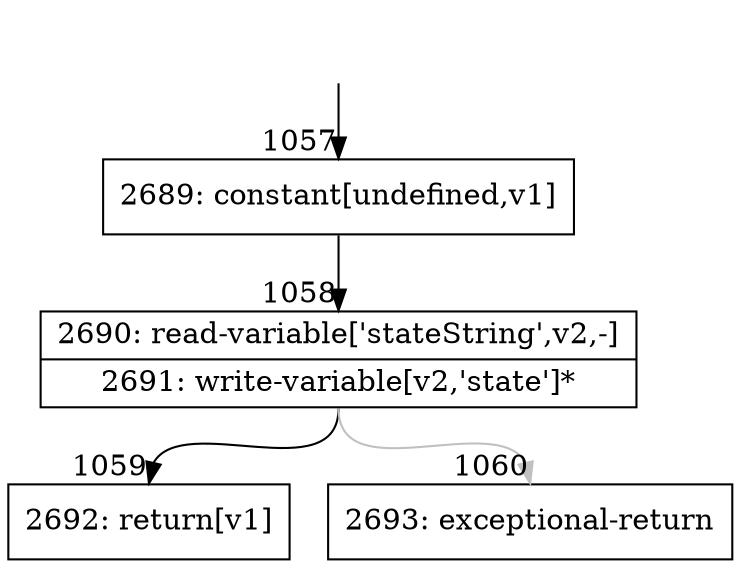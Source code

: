 digraph {
rankdir="TD"
BB_entry84[shape=none,label=""];
BB_entry84 -> BB1057 [tailport=s, headport=n, headlabel="    1057"]
BB1057 [shape=record label="{2689: constant[undefined,v1]}" ] 
BB1057 -> BB1058 [tailport=s, headport=n, headlabel="      1058"]
BB1058 [shape=record label="{2690: read-variable['stateString',v2,-]|2691: write-variable[v2,'state']*}" ] 
BB1058 -> BB1059 [tailport=s, headport=n, headlabel="      1059"]
BB1058 -> BB1060 [tailport=s, headport=n, color=gray, headlabel="      1060"]
BB1059 [shape=record label="{2692: return[v1]}" ] 
BB1060 [shape=record label="{2693: exceptional-return}" ] 
}
